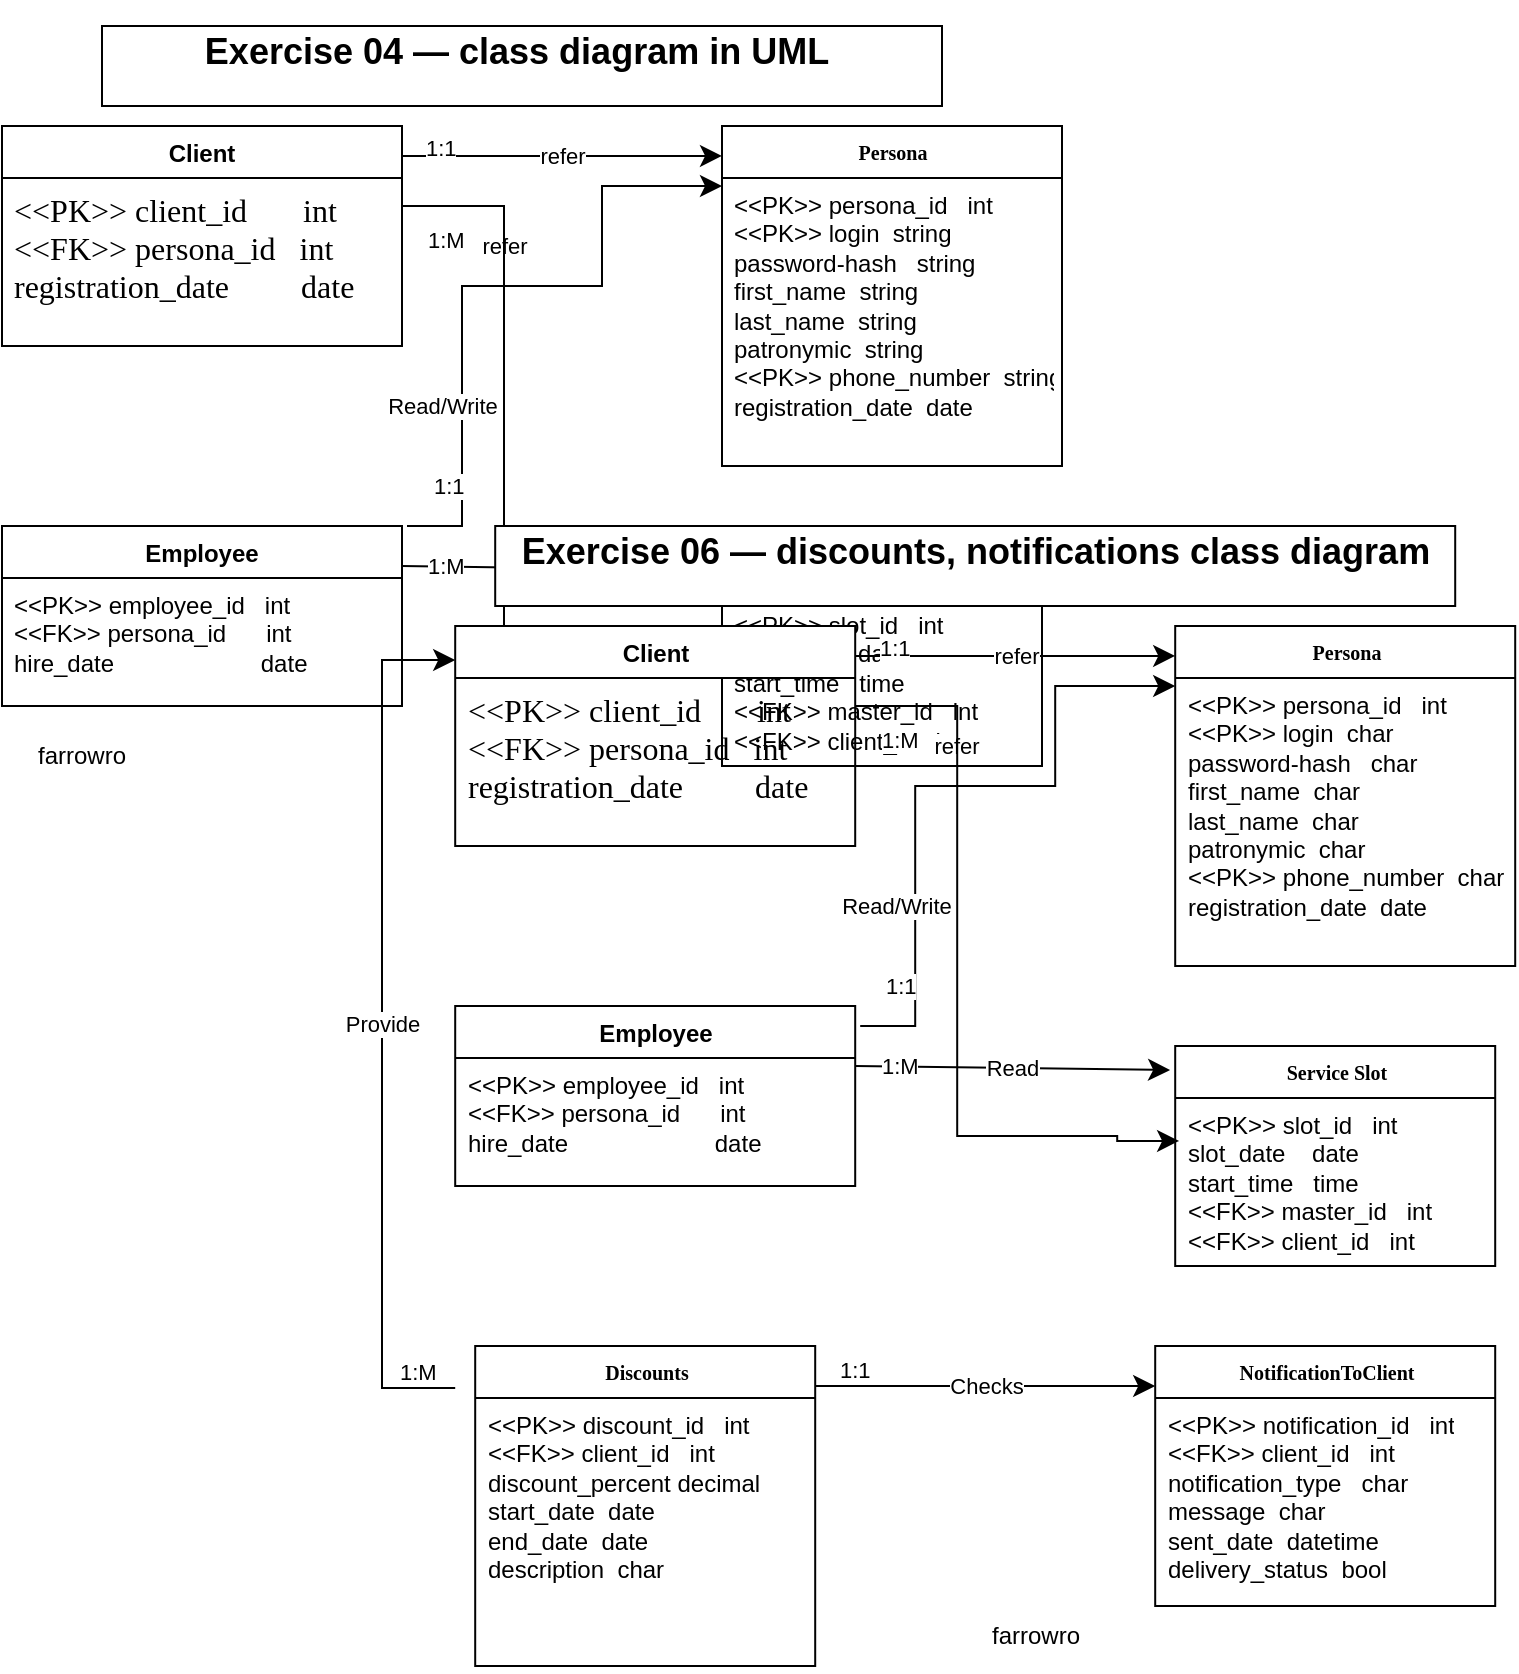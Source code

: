 <mxfile version="27.0.6">
  <diagram name="Page-1" id="c4acf3e9-155e-7222-9cf6-157b1a14988f">
    <mxGraphModel dx="669" dy="1576" grid="1" gridSize="10" guides="1" tooltips="1" connect="1" arrows="1" fold="1" page="1" pageScale="1" pageWidth="850" pageHeight="1100" background="none" math="0" shadow="0">
      <root>
        <mxCell id="0" />
        <mxCell id="1" parent="0" />
        <mxCell id="17acba5748e5396b-2" value="&lt;b&gt;Service Slot&lt;/b&gt;" style="swimlane;html=1;fontStyle=0;childLayout=stackLayout;horizontal=1;startSize=26;fillColor=none;horizontalStack=0;resizeParent=1;resizeLast=0;collapsible=1;marginBottom=0;swimlaneFillColor=#ffffff;rounded=0;shadow=0;comic=0;labelBackgroundColor=none;strokeWidth=1;fontFamily=Verdana;fontSize=10;align=center;" parent="1" vertex="1">
          <mxGeometry x="400" y="270" width="160" height="110" as="geometry" />
        </mxCell>
        <mxCell id="17acba5748e5396b-3" value="&amp;lt;&amp;lt;PK&amp;gt;&amp;gt; slot_id&amp;nbsp; &amp;nbsp;int&lt;div&gt;slot_date&amp;nbsp; &amp;nbsp; date&lt;/div&gt;&lt;div&gt;start_time&amp;nbsp; &amp;nbsp;time&lt;/div&gt;&lt;div&gt;&lt;span style=&quot;background-color: transparent; color: light-dark(rgb(0, 0, 0), rgb(255, 255, 255));&quot;&gt;&amp;lt;&amp;lt;FK&amp;gt;&amp;gt; master_id&lt;/span&gt;&lt;span style=&quot;background-color: transparent; color: light-dark(rgb(0, 0, 0), rgb(255, 255, 255));&quot;&gt;&amp;nbsp; &amp;nbsp;int&lt;/span&gt;&lt;/div&gt;&lt;div&gt;&lt;span style=&quot;background-color: transparent; color: light-dark(rgb(0, 0, 0), rgb(255, 255, 255));&quot;&gt;&amp;lt;&amp;lt;FK&amp;gt;&amp;gt; client_id&lt;/span&gt;&lt;span style=&quot;background-color: transparent; color: light-dark(rgb(0, 0, 0), rgb(255, 255, 255));&quot;&gt;&amp;nbsp; &amp;nbsp;int&lt;/span&gt;&lt;/div&gt;" style="text;html=1;strokeColor=none;fillColor=none;align=left;verticalAlign=top;spacingLeft=4;spacingRight=4;whiteSpace=wrap;overflow=hidden;rotatable=0;points=[[0,0.5],[1,0.5]];portConstraint=eastwest;" parent="17acba5748e5396b-2" vertex="1">
          <mxGeometry y="26" width="160" height="84" as="geometry" />
        </mxCell>
        <mxCell id="17acba5748e5396b-20" value="&lt;b&gt;Persona&lt;/b&gt;" style="swimlane;html=1;fontStyle=0;childLayout=stackLayout;horizontal=1;startSize=26;fillColor=none;horizontalStack=0;resizeParent=1;resizeLast=0;collapsible=1;marginBottom=0;swimlaneFillColor=#ffffff;rounded=0;shadow=0;comic=0;labelBackgroundColor=none;strokeWidth=1;fontFamily=Verdana;fontSize=10;align=center;" parent="1" vertex="1">
          <mxGeometry x="400" y="60" width="170" height="170" as="geometry" />
        </mxCell>
        <mxCell id="17acba5748e5396b-21" value="&amp;lt;&amp;lt;PK&amp;gt;&amp;gt; persona_id&amp;nbsp; &amp;nbsp;int&lt;br&gt;&lt;div&gt;&lt;span style=&quot;background-color: transparent; color: light-dark(rgb(0, 0, 0), rgb(255, 255, 255));&quot;&gt;&amp;lt;&amp;lt;PK&amp;gt;&amp;gt;&lt;/span&gt;&lt;span style=&quot;background-color: transparent; color: light-dark(rgb(0, 0, 0), rgb(255, 255, 255));&quot;&gt;&amp;nbsp;&lt;/span&gt;login&amp;nbsp;&amp;nbsp;&lt;span style=&quot;background-color: transparent; color: light-dark(rgb(0, 0, 0), rgb(255, 255, 255));&quot;&gt;string&lt;/span&gt;&lt;/div&gt;&lt;div&gt;password-hash&amp;nbsp; &amp;nbsp;string&lt;/div&gt;&lt;div&gt;first_name&amp;nbsp;&amp;nbsp;&lt;span style=&quot;background-color: transparent; color: light-dark(rgb(0, 0, 0), rgb(255, 255, 255));&quot;&gt;string&lt;/span&gt;&lt;/div&gt;&lt;div&gt;last_name&amp;nbsp;&amp;nbsp;&lt;span style=&quot;background-color: transparent; color: light-dark(rgb(0, 0, 0), rgb(255, 255, 255));&quot;&gt;string&lt;/span&gt;&lt;/div&gt;&lt;div&gt;patronymic&amp;nbsp;&amp;nbsp;&lt;span style=&quot;background-color: transparent; color: light-dark(rgb(0, 0, 0), rgb(255, 255, 255));&quot;&gt;string&lt;/span&gt;&lt;/div&gt;&lt;div&gt;&lt;span style=&quot;background-color: transparent; color: light-dark(rgb(0, 0, 0), rgb(255, 255, 255));&quot;&gt;&amp;lt;&amp;lt;PK&amp;gt;&amp;gt;&lt;/span&gt;&lt;span style=&quot;background-color: transparent; color: light-dark(rgb(0, 0, 0), rgb(255, 255, 255));&quot;&gt;&amp;nbsp;&lt;/span&gt;phone_number&amp;nbsp;&amp;nbsp;&lt;span style=&quot;background-color: transparent; color: light-dark(rgb(0, 0, 0), rgb(255, 255, 255));&quot;&gt;string&lt;/span&gt;&lt;/div&gt;&lt;div&gt;registration_date&amp;nbsp; date&lt;/div&gt;" style="text;html=1;strokeColor=none;fillColor=none;align=left;verticalAlign=top;spacingLeft=4;spacingRight=4;whiteSpace=wrap;overflow=hidden;rotatable=0;points=[[0,0.5],[1,0.5]];portConstraint=eastwest;" parent="17acba5748e5396b-20" vertex="1">
          <mxGeometry y="26" width="170" height="134" as="geometry" />
        </mxCell>
        <mxCell id="J_2fn5o_XUk90zV3YUNr-6" value="Client" style="swimlane;fontStyle=1;align=center;verticalAlign=top;childLayout=stackLayout;horizontal=1;startSize=26;horizontalStack=0;resizeParent=1;resizeParentMax=0;resizeLast=0;collapsible=1;marginBottom=0;whiteSpace=wrap;html=1;" parent="1" vertex="1">
          <mxGeometry x="40" y="60" width="200" height="110" as="geometry" />
        </mxCell>
        <mxCell id="J_2fn5o_XUk90zV3YUNr-7" value="&lt;span style=&quot;font-family: &amp;quot;Liberation Serif&amp;quot;, serif; font-size: 16px;&quot;&gt;&amp;lt;&amp;lt;PK&amp;gt;&amp;gt; client_id&amp;nbsp; &amp;nbsp; &amp;nbsp; &amp;nbsp;int&lt;/span&gt;&lt;div&gt;&lt;span style=&quot;font-family: &amp;quot;Liberation Serif&amp;quot;, serif; font-size: 16px;&quot;&gt;&amp;lt;&amp;lt;FK&amp;gt;&amp;gt; persona_id&amp;nbsp; &amp;nbsp;int&lt;/span&gt;&lt;/div&gt;&lt;div&gt;&lt;span style=&quot;font-family: &amp;quot;Liberation Serif&amp;quot;, serif; font-size: 16px;&quot;&gt;registration_date&amp;nbsp; &amp;nbsp; &amp;nbsp; &amp;nbsp; &amp;nbsp;date&lt;/span&gt;&lt;/div&gt;&lt;div&gt;&lt;br&gt;&lt;/div&gt;" style="text;strokeColor=none;fillColor=none;align=left;verticalAlign=top;spacingLeft=4;spacingRight=4;overflow=hidden;rotatable=0;points=[[0,0.5],[1,0.5]];portConstraint=eastwest;whiteSpace=wrap;html=1;" parent="J_2fn5o_XUk90zV3YUNr-6" vertex="1">
          <mxGeometry y="26" width="200" height="84" as="geometry" />
        </mxCell>
        <mxCell id="J_2fn5o_XUk90zV3YUNr-10" value="Employee" style="swimlane;fontStyle=1;align=center;verticalAlign=top;childLayout=stackLayout;horizontal=1;startSize=26;horizontalStack=0;resizeParent=1;resizeParentMax=0;resizeLast=0;collapsible=1;marginBottom=0;whiteSpace=wrap;html=1;" parent="1" vertex="1">
          <mxGeometry x="40" y="260" width="200" height="90" as="geometry" />
        </mxCell>
        <mxCell id="J_2fn5o_XUk90zV3YUNr-11" value="&lt;div&gt;&amp;lt;&amp;lt;PK&amp;gt;&amp;gt; employee_id&amp;nbsp; &amp;nbsp;int&lt;/div&gt;&lt;div&gt;&amp;lt;&amp;lt;FK&amp;gt;&amp;gt; persona_id&amp;nbsp; &amp;nbsp; &amp;nbsp; int&lt;/div&gt;&lt;div&gt;hire_date&amp;nbsp; &amp;nbsp; &amp;nbsp; &amp;nbsp; &amp;nbsp; &amp;nbsp; &amp;nbsp; &amp;nbsp; &amp;nbsp; &amp;nbsp; &amp;nbsp; date&lt;/div&gt;" style="text;strokeColor=none;fillColor=none;align=left;verticalAlign=top;spacingLeft=4;spacingRight=4;overflow=hidden;rotatable=0;points=[[0,0.5],[1,0.5]];portConstraint=eastwest;whiteSpace=wrap;html=1;" parent="J_2fn5o_XUk90zV3YUNr-10" vertex="1">
          <mxGeometry y="26" width="200" height="64" as="geometry" />
        </mxCell>
        <mxCell id="J_2fn5o_XUk90zV3YUNr-15" value="" style="endArrow=classic;html=1;rounded=0;fontSize=12;startSize=8;endSize=8;curved=1;exitX=1;exitY=0.136;exitDx=0;exitDy=0;exitPerimeter=0;entryX=0;entryY=0.088;entryDx=0;entryDy=0;entryPerimeter=0;" parent="1" source="J_2fn5o_XUk90zV3YUNr-6" target="17acba5748e5396b-20" edge="1">
          <mxGeometry relative="1" as="geometry">
            <mxPoint x="160" y="280" as="sourcePoint" />
            <mxPoint x="370" y="100" as="targetPoint" />
          </mxGeometry>
        </mxCell>
        <mxCell id="J_2fn5o_XUk90zV3YUNr-16" value="refer" style="edgeLabel;resizable=0;html=1;;align=center;verticalAlign=middle;" parent="J_2fn5o_XUk90zV3YUNr-15" connectable="0" vertex="1">
          <mxGeometry relative="1" as="geometry" />
        </mxCell>
        <mxCell id="J_2fn5o_XUk90zV3YUNr-17" value="1:1" style="edgeLabel;resizable=0;html=1;;align=left;verticalAlign=bottom;" parent="J_2fn5o_XUk90zV3YUNr-15" connectable="0" vertex="1">
          <mxGeometry x="-1" relative="1" as="geometry">
            <mxPoint x="10" y="5" as="offset" />
          </mxGeometry>
        </mxCell>
        <mxCell id="J_2fn5o_XUk90zV3YUNr-18" value="" style="endArrow=classic;html=1;rounded=0;fontSize=12;startSize=8;endSize=8;exitX=0.995;exitY=0.133;exitDx=0;exitDy=0;exitPerimeter=0;entryX=0;entryY=0.03;entryDx=0;entryDy=0;entryPerimeter=0;edgeStyle=orthogonalEdgeStyle;" parent="1" target="17acba5748e5396b-21" edge="1">
          <mxGeometry relative="1" as="geometry">
            <mxPoint x="242.5" y="260" as="sourcePoint" />
            <mxPoint x="399.5" y="71.49" as="targetPoint" />
            <Array as="points">
              <mxPoint x="270" y="260" />
              <mxPoint x="270" y="140" />
              <mxPoint x="340" y="140" />
              <mxPoint x="340" y="90" />
            </Array>
          </mxGeometry>
        </mxCell>
        <mxCell id="J_2fn5o_XUk90zV3YUNr-19" value="refer" style="edgeLabel;resizable=0;html=1;;align=center;verticalAlign=middle;" parent="J_2fn5o_XUk90zV3YUNr-18" connectable="0" vertex="1">
          <mxGeometry relative="1" as="geometry">
            <mxPoint x="4" y="-20" as="offset" />
          </mxGeometry>
        </mxCell>
        <mxCell id="J_2fn5o_XUk90zV3YUNr-20" value="1:1" style="edgeLabel;resizable=0;html=1;;align=left;verticalAlign=bottom;" parent="J_2fn5o_XUk90zV3YUNr-18" connectable="0" vertex="1">
          <mxGeometry x="-1" relative="1" as="geometry">
            <mxPoint x="11" y="-12" as="offset" />
          </mxGeometry>
        </mxCell>
        <mxCell id="J_2fn5o_XUk90zV3YUNr-21" value="" style="endArrow=classic;html=1;rounded=0;fontSize=12;startSize=8;endSize=8;curved=1;exitX=1;exitY=0.25;exitDx=0;exitDy=0;entryX=-0.016;entryY=0.132;entryDx=0;entryDy=0;entryPerimeter=0;" parent="1" edge="1">
          <mxGeometry relative="1" as="geometry">
            <mxPoint x="240" y="280" as="sourcePoint" />
            <mxPoint x="397.44" y="282.02" as="targetPoint" />
          </mxGeometry>
        </mxCell>
        <mxCell id="J_2fn5o_XUk90zV3YUNr-22" value="Read" style="edgeLabel;resizable=0;html=1;;align=center;verticalAlign=middle;" parent="J_2fn5o_XUk90zV3YUNr-21" connectable="0" vertex="1">
          <mxGeometry relative="1" as="geometry" />
        </mxCell>
        <mxCell id="J_2fn5o_XUk90zV3YUNr-23" value="1:M" style="edgeLabel;resizable=0;html=1;;align=left;verticalAlign=bottom;" parent="J_2fn5o_XUk90zV3YUNr-21" connectable="0" vertex="1">
          <mxGeometry x="-1" relative="1" as="geometry">
            <mxPoint x="11" y="8" as="offset" />
          </mxGeometry>
        </mxCell>
        <mxCell id="J_2fn5o_XUk90zV3YUNr-25" value="" style="endArrow=classic;html=1;rounded=0;fontSize=12;startSize=8;endSize=8;exitX=0.995;exitY=-0.012;exitDx=0;exitDy=0;exitPerimeter=0;entryX=0.006;entryY=0.077;entryDx=0;entryDy=0;entryPerimeter=0;edgeStyle=orthogonalEdgeStyle;" parent="1" edge="1">
          <mxGeometry relative="1" as="geometry">
            <mxPoint x="240" y="100.002" as="sourcePoint" />
            <mxPoint x="401.96" y="317.478" as="targetPoint" />
            <Array as="points">
              <mxPoint x="291" y="100.01" />
              <mxPoint x="291" y="315.01" />
              <mxPoint x="371" y="315.01" />
              <mxPoint x="371" y="318.01" />
            </Array>
          </mxGeometry>
        </mxCell>
        <mxCell id="J_2fn5o_XUk90zV3YUNr-26" value="Read/Write" style="edgeLabel;resizable=0;html=1;;align=center;verticalAlign=middle;" parent="J_2fn5o_XUk90zV3YUNr-25" connectable="0" vertex="1">
          <mxGeometry relative="1" as="geometry">
            <mxPoint x="-31" y="-39" as="offset" />
          </mxGeometry>
        </mxCell>
        <mxCell id="J_2fn5o_XUk90zV3YUNr-27" value="1:M" style="edgeLabel;resizable=0;html=1;;align=left;verticalAlign=bottom;" parent="J_2fn5o_XUk90zV3YUNr-25" connectable="0" vertex="1">
          <mxGeometry x="-1" relative="1" as="geometry">
            <mxPoint x="11" y="25" as="offset" />
          </mxGeometry>
        </mxCell>
        <mxCell id="J_2fn5o_XUk90zV3YUNr-30" value="&lt;h2 style=&quot;orphans: 2; widows: 2; page-break-after: avoid&quot; align=&quot;left&quot; class=&quot;western&quot;&gt;Exerc&lt;font color=&quot;#000000&quot;&gt;&lt;span lang=&quot;en-US&quot;&gt;ise 04 — class diagram in UML&amp;nbsp;&lt;/span&gt;&lt;/font&gt;&lt;/h2&gt;&lt;div&gt;&lt;br/&gt;&lt;/div&gt;" style="rounded=0;whiteSpace=wrap;html=1;" parent="1" vertex="1">
          <mxGeometry x="90" y="10" width="420" height="40" as="geometry" />
        </mxCell>
        <mxCell id="J_2fn5o_XUk90zV3YUNr-32" value="farrowro" style="text;html=1;align=center;verticalAlign=middle;whiteSpace=wrap;rounded=0;" parent="1" vertex="1">
          <mxGeometry x="50" y="360" width="60" height="30" as="geometry" />
        </mxCell>
        <mxCell id="gP-NKPYyrn8hdiK036k7-1" value="&lt;b&gt;Service Slot&lt;/b&gt;" style="swimlane;html=1;fontStyle=0;childLayout=stackLayout;horizontal=1;startSize=26;fillColor=none;horizontalStack=0;resizeParent=1;resizeLast=0;collapsible=1;marginBottom=0;swimlaneFillColor=#ffffff;rounded=0;shadow=0;comic=0;labelBackgroundColor=none;strokeWidth=1;fontFamily=Verdana;fontSize=10;align=center;" vertex="1" parent="1">
          <mxGeometry x="626.6" y="520" width="160" height="110" as="geometry" />
        </mxCell>
        <mxCell id="gP-NKPYyrn8hdiK036k7-2" value="&amp;lt;&amp;lt;PK&amp;gt;&amp;gt; slot_id&amp;nbsp; &amp;nbsp;int&lt;div&gt;slot_date&amp;nbsp; &amp;nbsp; date&lt;/div&gt;&lt;div&gt;start_time&amp;nbsp; &amp;nbsp;time&lt;/div&gt;&lt;div&gt;&lt;span style=&quot;background-color: transparent; color: light-dark(rgb(0, 0, 0), rgb(255, 255, 255));&quot;&gt;&amp;lt;&amp;lt;FK&amp;gt;&amp;gt; master_id&lt;/span&gt;&lt;span style=&quot;background-color: transparent; color: light-dark(rgb(0, 0, 0), rgb(255, 255, 255));&quot;&gt;&amp;nbsp; &amp;nbsp;int&lt;/span&gt;&lt;/div&gt;&lt;div&gt;&lt;span style=&quot;background-color: transparent; color: light-dark(rgb(0, 0, 0), rgb(255, 255, 255));&quot;&gt;&amp;lt;&amp;lt;FK&amp;gt;&amp;gt; client_id&lt;/span&gt;&lt;span style=&quot;background-color: transparent; color: light-dark(rgb(0, 0, 0), rgb(255, 255, 255));&quot;&gt;&amp;nbsp; &amp;nbsp;int&lt;/span&gt;&lt;/div&gt;" style="text;html=1;strokeColor=none;fillColor=none;align=left;verticalAlign=top;spacingLeft=4;spacingRight=4;whiteSpace=wrap;overflow=hidden;rotatable=0;points=[[0,0.5],[1,0.5]];portConstraint=eastwest;" vertex="1" parent="gP-NKPYyrn8hdiK036k7-1">
          <mxGeometry y="26" width="160" height="84" as="geometry" />
        </mxCell>
        <mxCell id="gP-NKPYyrn8hdiK036k7-3" value="&lt;b&gt;Persona&lt;/b&gt;" style="swimlane;html=1;fontStyle=0;childLayout=stackLayout;horizontal=1;startSize=26;fillColor=none;horizontalStack=0;resizeParent=1;resizeLast=0;collapsible=1;marginBottom=0;swimlaneFillColor=#ffffff;rounded=0;shadow=0;comic=0;labelBackgroundColor=none;strokeWidth=1;fontFamily=Verdana;fontSize=10;align=center;" vertex="1" parent="1">
          <mxGeometry x="626.6" y="310" width="170" height="170" as="geometry" />
        </mxCell>
        <mxCell id="gP-NKPYyrn8hdiK036k7-4" value="&amp;lt;&amp;lt;PK&amp;gt;&amp;gt; persona_id&amp;nbsp; &amp;nbsp;int&lt;br&gt;&lt;div&gt;&lt;span style=&quot;background-color: transparent; color: light-dark(rgb(0, 0, 0), rgb(255, 255, 255));&quot;&gt;&amp;lt;&amp;lt;PK&amp;gt;&amp;gt;&lt;/span&gt;&lt;span style=&quot;background-color: transparent; color: light-dark(rgb(0, 0, 0), rgb(255, 255, 255));&quot;&gt;&amp;nbsp;&lt;/span&gt;login&amp;nbsp; char&lt;/div&gt;&lt;div&gt;password-hash&amp;nbsp; &amp;nbsp;char&lt;/div&gt;&lt;div&gt;first_name&amp;nbsp; char&lt;/div&gt;&lt;div&gt;last_name&amp;nbsp; char&lt;/div&gt;&lt;div&gt;patronymic&amp;nbsp; char&lt;/div&gt;&lt;div&gt;&lt;span style=&quot;background-color: transparent; color: light-dark(rgb(0, 0, 0), rgb(255, 255, 255));&quot;&gt;&amp;lt;&amp;lt;PK&amp;gt;&amp;gt;&lt;/span&gt;&lt;span style=&quot;background-color: transparent; color: light-dark(rgb(0, 0, 0), rgb(255, 255, 255));&quot;&gt;&amp;nbsp;&lt;/span&gt;phone_number&amp;nbsp; char&lt;/div&gt;&lt;div&gt;registration_date&amp;nbsp; date&lt;/div&gt;" style="text;html=1;strokeColor=none;fillColor=none;align=left;verticalAlign=top;spacingLeft=4;spacingRight=4;whiteSpace=wrap;overflow=hidden;rotatable=0;points=[[0,0.5],[1,0.5]];portConstraint=eastwest;" vertex="1" parent="gP-NKPYyrn8hdiK036k7-3">
          <mxGeometry y="26" width="170" height="134" as="geometry" />
        </mxCell>
        <mxCell id="gP-NKPYyrn8hdiK036k7-5" value="Client" style="swimlane;fontStyle=1;align=center;verticalAlign=top;childLayout=stackLayout;horizontal=1;startSize=26;horizontalStack=0;resizeParent=1;resizeParentMax=0;resizeLast=0;collapsible=1;marginBottom=0;whiteSpace=wrap;html=1;" vertex="1" parent="1">
          <mxGeometry x="266.6" y="310" width="200" height="110" as="geometry" />
        </mxCell>
        <mxCell id="gP-NKPYyrn8hdiK036k7-6" value="&lt;span style=&quot;font-family: &amp;quot;Liberation Serif&amp;quot;, serif; font-size: 16px;&quot;&gt;&amp;lt;&amp;lt;PK&amp;gt;&amp;gt; client_id&amp;nbsp; &amp;nbsp; &amp;nbsp; &amp;nbsp;int&lt;/span&gt;&lt;div&gt;&lt;span style=&quot;font-family: &amp;quot;Liberation Serif&amp;quot;, serif; font-size: 16px;&quot;&gt;&amp;lt;&amp;lt;FK&amp;gt;&amp;gt; persona_id&amp;nbsp; &amp;nbsp;int&lt;/span&gt;&lt;/div&gt;&lt;div&gt;&lt;span style=&quot;font-family: &amp;quot;Liberation Serif&amp;quot;, serif; font-size: 16px;&quot;&gt;registration_date&amp;nbsp; &amp;nbsp; &amp;nbsp; &amp;nbsp; &amp;nbsp;date&lt;/span&gt;&lt;/div&gt;&lt;div&gt;&lt;br&gt;&lt;/div&gt;" style="text;strokeColor=none;fillColor=none;align=left;verticalAlign=top;spacingLeft=4;spacingRight=4;overflow=hidden;rotatable=0;points=[[0,0.5],[1,0.5]];portConstraint=eastwest;whiteSpace=wrap;html=1;" vertex="1" parent="gP-NKPYyrn8hdiK036k7-5">
          <mxGeometry y="26" width="200" height="84" as="geometry" />
        </mxCell>
        <mxCell id="gP-NKPYyrn8hdiK036k7-7" value="Employee" style="swimlane;fontStyle=1;align=center;verticalAlign=top;childLayout=stackLayout;horizontal=1;startSize=26;horizontalStack=0;resizeParent=1;resizeParentMax=0;resizeLast=0;collapsible=1;marginBottom=0;whiteSpace=wrap;html=1;" vertex="1" parent="1">
          <mxGeometry x="266.6" y="500" width="200" height="90" as="geometry" />
        </mxCell>
        <mxCell id="gP-NKPYyrn8hdiK036k7-8" value="&lt;div&gt;&amp;lt;&amp;lt;PK&amp;gt;&amp;gt; employee_id&amp;nbsp; &amp;nbsp;int&lt;/div&gt;&lt;div&gt;&amp;lt;&amp;lt;FK&amp;gt;&amp;gt; persona_id&amp;nbsp; &amp;nbsp; &amp;nbsp; int&lt;/div&gt;&lt;div&gt;hire_date&amp;nbsp; &amp;nbsp; &amp;nbsp; &amp;nbsp; &amp;nbsp; &amp;nbsp; &amp;nbsp; &amp;nbsp; &amp;nbsp; &amp;nbsp; &amp;nbsp; date&lt;/div&gt;" style="text;strokeColor=none;fillColor=none;align=left;verticalAlign=top;spacingLeft=4;spacingRight=4;overflow=hidden;rotatable=0;points=[[0,0.5],[1,0.5]];portConstraint=eastwest;whiteSpace=wrap;html=1;" vertex="1" parent="gP-NKPYyrn8hdiK036k7-7">
          <mxGeometry y="26" width="200" height="64" as="geometry" />
        </mxCell>
        <mxCell id="gP-NKPYyrn8hdiK036k7-9" value="" style="endArrow=classic;html=1;rounded=0;fontSize=12;startSize=8;endSize=8;curved=1;exitX=1;exitY=0.136;exitDx=0;exitDy=0;exitPerimeter=0;entryX=0;entryY=0.088;entryDx=0;entryDy=0;entryPerimeter=0;" edge="1" parent="1" source="gP-NKPYyrn8hdiK036k7-5" target="gP-NKPYyrn8hdiK036k7-3">
          <mxGeometry relative="1" as="geometry">
            <mxPoint x="386.6" y="530" as="sourcePoint" />
            <mxPoint x="596.6" y="350" as="targetPoint" />
          </mxGeometry>
        </mxCell>
        <mxCell id="gP-NKPYyrn8hdiK036k7-10" value="refer" style="edgeLabel;resizable=0;html=1;;align=center;verticalAlign=middle;" connectable="0" vertex="1" parent="gP-NKPYyrn8hdiK036k7-9">
          <mxGeometry relative="1" as="geometry" />
        </mxCell>
        <mxCell id="gP-NKPYyrn8hdiK036k7-11" value="1:1" style="edgeLabel;resizable=0;html=1;;align=left;verticalAlign=bottom;" connectable="0" vertex="1" parent="gP-NKPYyrn8hdiK036k7-9">
          <mxGeometry x="-1" relative="1" as="geometry">
            <mxPoint x="10" y="5" as="offset" />
          </mxGeometry>
        </mxCell>
        <mxCell id="gP-NKPYyrn8hdiK036k7-12" value="" style="endArrow=classic;html=1;rounded=0;fontSize=12;startSize=8;endSize=8;exitX=0.995;exitY=0.133;exitDx=0;exitDy=0;exitPerimeter=0;entryX=0;entryY=0.03;entryDx=0;entryDy=0;entryPerimeter=0;edgeStyle=orthogonalEdgeStyle;" edge="1" parent="1" target="gP-NKPYyrn8hdiK036k7-4">
          <mxGeometry relative="1" as="geometry">
            <mxPoint x="469.1" y="510" as="sourcePoint" />
            <mxPoint x="626.1" y="321.49" as="targetPoint" />
            <Array as="points">
              <mxPoint x="496.6" y="510" />
              <mxPoint x="496.6" y="390" />
              <mxPoint x="566.6" y="390" />
              <mxPoint x="566.6" y="340" />
            </Array>
          </mxGeometry>
        </mxCell>
        <mxCell id="gP-NKPYyrn8hdiK036k7-13" value="refer" style="edgeLabel;resizable=0;html=1;;align=center;verticalAlign=middle;" connectable="0" vertex="1" parent="gP-NKPYyrn8hdiK036k7-12">
          <mxGeometry relative="1" as="geometry">
            <mxPoint x="4" y="-20" as="offset" />
          </mxGeometry>
        </mxCell>
        <mxCell id="gP-NKPYyrn8hdiK036k7-14" value="1:1" style="edgeLabel;resizable=0;html=1;;align=left;verticalAlign=bottom;" connectable="0" vertex="1" parent="gP-NKPYyrn8hdiK036k7-12">
          <mxGeometry x="-1" relative="1" as="geometry">
            <mxPoint x="11" y="-12" as="offset" />
          </mxGeometry>
        </mxCell>
        <mxCell id="gP-NKPYyrn8hdiK036k7-15" value="" style="endArrow=classic;html=1;rounded=0;fontSize=12;startSize=8;endSize=8;curved=1;exitX=1;exitY=0.25;exitDx=0;exitDy=0;entryX=-0.016;entryY=0.132;entryDx=0;entryDy=0;entryPerimeter=0;" edge="1" parent="1">
          <mxGeometry relative="1" as="geometry">
            <mxPoint x="466.6" y="530" as="sourcePoint" />
            <mxPoint x="624.04" y="532.02" as="targetPoint" />
          </mxGeometry>
        </mxCell>
        <mxCell id="gP-NKPYyrn8hdiK036k7-16" value="Read" style="edgeLabel;resizable=0;html=1;;align=center;verticalAlign=middle;" connectable="0" vertex="1" parent="gP-NKPYyrn8hdiK036k7-15">
          <mxGeometry relative="1" as="geometry" />
        </mxCell>
        <mxCell id="gP-NKPYyrn8hdiK036k7-17" value="1:M" style="edgeLabel;resizable=0;html=1;;align=left;verticalAlign=bottom;" connectable="0" vertex="1" parent="gP-NKPYyrn8hdiK036k7-15">
          <mxGeometry x="-1" relative="1" as="geometry">
            <mxPoint x="11" y="8" as="offset" />
          </mxGeometry>
        </mxCell>
        <mxCell id="gP-NKPYyrn8hdiK036k7-18" value="" style="endArrow=classic;html=1;rounded=0;fontSize=12;startSize=8;endSize=8;exitX=0.995;exitY=-0.012;exitDx=0;exitDy=0;exitPerimeter=0;entryX=0.006;entryY=0.077;entryDx=0;entryDy=0;entryPerimeter=0;edgeStyle=orthogonalEdgeStyle;" edge="1" parent="1">
          <mxGeometry relative="1" as="geometry">
            <mxPoint x="466.6" y="350.002" as="sourcePoint" />
            <mxPoint x="628.56" y="567.478" as="targetPoint" />
            <Array as="points">
              <mxPoint x="517.6" y="350.01" />
              <mxPoint x="517.6" y="565.01" />
              <mxPoint x="597.6" y="565.01" />
              <mxPoint x="597.6" y="568.01" />
            </Array>
          </mxGeometry>
        </mxCell>
        <mxCell id="gP-NKPYyrn8hdiK036k7-19" value="Read/Write" style="edgeLabel;resizable=0;html=1;;align=center;verticalAlign=middle;" connectable="0" vertex="1" parent="gP-NKPYyrn8hdiK036k7-18">
          <mxGeometry relative="1" as="geometry">
            <mxPoint x="-31" y="-39" as="offset" />
          </mxGeometry>
        </mxCell>
        <mxCell id="gP-NKPYyrn8hdiK036k7-20" value="1:M" style="edgeLabel;resizable=0;html=1;;align=left;verticalAlign=bottom;" connectable="0" vertex="1" parent="gP-NKPYyrn8hdiK036k7-18">
          <mxGeometry x="-1" relative="1" as="geometry">
            <mxPoint x="11" y="25" as="offset" />
          </mxGeometry>
        </mxCell>
        <mxCell id="gP-NKPYyrn8hdiK036k7-21" value="&lt;h2 style=&quot;orphans: 2; widows: 2; page-break-after: avoid&quot; align=&quot;left&quot; class=&quot;western&quot;&gt;Exerc&lt;font color=&quot;#000000&quot;&gt;&lt;span lang=&quot;en-US&quot;&gt;ise 06 — discounts, notifications class diagram&lt;/span&gt;&lt;/font&gt;&lt;/h2&gt;&lt;div&gt;&lt;br&gt;&lt;/div&gt;" style="rounded=0;whiteSpace=wrap;html=1;" vertex="1" parent="1">
          <mxGeometry x="286.6" y="260" width="480" height="40" as="geometry" />
        </mxCell>
        <mxCell id="gP-NKPYyrn8hdiK036k7-22" value="farrowro" style="text;html=1;align=center;verticalAlign=middle;whiteSpace=wrap;rounded=0;" vertex="1" parent="1">
          <mxGeometry x="526.6" y="800" width="60" height="30" as="geometry" />
        </mxCell>
        <mxCell id="gP-NKPYyrn8hdiK036k7-23" value="&lt;b&gt;Discounts&lt;/b&gt;" style="swimlane;html=1;fontStyle=0;childLayout=stackLayout;horizontal=1;startSize=26;fillColor=none;horizontalStack=0;resizeParent=1;resizeLast=0;collapsible=1;marginBottom=0;swimlaneFillColor=#ffffff;rounded=0;shadow=0;comic=0;labelBackgroundColor=none;strokeWidth=1;fontFamily=Verdana;fontSize=10;align=center;" vertex="1" parent="1">
          <mxGeometry x="276.6" y="670" width="170" height="160" as="geometry" />
        </mxCell>
        <mxCell id="gP-NKPYyrn8hdiK036k7-24" value="&amp;lt;&amp;lt;PK&amp;gt;&amp;gt; discount_id&amp;nbsp; &amp;nbsp;int&lt;br&gt;&lt;div&gt;&lt;span style=&quot;background-color: transparent; color: light-dark(rgb(0, 0, 0), rgb(255, 255, 255));&quot;&gt;&amp;lt;&amp;lt;FK&amp;gt;&amp;gt;&lt;/span&gt;&lt;span style=&quot;background-color: transparent; color: light-dark(rgb(0, 0, 0), rgb(255, 255, 255));&quot;&gt;&amp;nbsp;&lt;/span&gt;client_id&amp;nbsp; &amp;nbsp;int&lt;/div&gt;&lt;div&gt;discount_percent decimal&lt;/div&gt;&lt;div&gt;start_date&amp;nbsp; date&lt;br&gt;&lt;/div&gt;&lt;div&gt;end_date&amp;nbsp; date&lt;br&gt;&lt;/div&gt;&lt;div&gt;description&amp;nbsp; char&lt;/div&gt;" style="text;html=1;strokeColor=none;fillColor=none;align=left;verticalAlign=top;spacingLeft=4;spacingRight=4;whiteSpace=wrap;overflow=hidden;rotatable=0;points=[[0,0.5],[1,0.5]];portConstraint=eastwest;" vertex="1" parent="gP-NKPYyrn8hdiK036k7-23">
          <mxGeometry y="26" width="170" height="134" as="geometry" />
        </mxCell>
        <mxCell id="gP-NKPYyrn8hdiK036k7-25" value="&lt;b&gt;NotificationToClient&lt;/b&gt;" style="swimlane;html=1;fontStyle=0;childLayout=stackLayout;horizontal=1;startSize=26;fillColor=none;horizontalStack=0;resizeParent=1;resizeLast=0;collapsible=1;marginBottom=0;swimlaneFillColor=#ffffff;rounded=0;shadow=0;comic=0;labelBackgroundColor=none;strokeWidth=1;fontFamily=Verdana;fontSize=10;align=center;" vertex="1" parent="1">
          <mxGeometry x="616.6" y="670" width="170" height="130" as="geometry" />
        </mxCell>
        <mxCell id="gP-NKPYyrn8hdiK036k7-26" value="&amp;lt;&amp;lt;PK&amp;gt;&amp;gt; notification_id&amp;nbsp; &amp;nbsp;int&lt;br&gt;&lt;div&gt;&lt;span style=&quot;color: light-dark(rgb(0, 0, 0), rgb(255, 255, 255)); background-color: transparent;&quot;&gt;&amp;lt;&amp;lt;FK&amp;gt;&amp;gt;&lt;/span&gt;&lt;span style=&quot;color: light-dark(rgb(0, 0, 0), rgb(255, 255, 255)); background-color: transparent;&quot;&gt;&amp;nbsp;&lt;/span&gt;client_id&amp;nbsp; &amp;nbsp;int&lt;br&gt;&lt;/div&gt;&lt;div&gt;notification_type&amp;nbsp; &amp;nbsp;char&lt;/div&gt;&lt;div&gt;message&amp;nbsp; char&lt;/div&gt;&lt;div&gt;sent_date&amp;nbsp; datetime&lt;/div&gt;&lt;div&gt;delivery_status&amp;nbsp; bool&lt;/div&gt;" style="text;html=1;strokeColor=none;fillColor=none;align=left;verticalAlign=top;spacingLeft=4;spacingRight=4;whiteSpace=wrap;overflow=hidden;rotatable=0;points=[[0,0.5],[1,0.5]];portConstraint=eastwest;" vertex="1" parent="gP-NKPYyrn8hdiK036k7-25">
          <mxGeometry y="26" width="170" height="104" as="geometry" />
        </mxCell>
        <mxCell id="gP-NKPYyrn8hdiK036k7-27" value="" style="endArrow=classic;html=1;rounded=0;fontSize=12;startSize=8;endSize=8;edgeStyle=orthogonalEdgeStyle;" edge="1" parent="1">
          <mxGeometry relative="1" as="geometry">
            <mxPoint x="266.6" y="691" as="sourcePoint" />
            <mxPoint x="266.6" y="327" as="targetPoint" />
            <Array as="points">
              <mxPoint x="230" y="691" />
              <mxPoint x="230" y="327" />
            </Array>
          </mxGeometry>
        </mxCell>
        <mxCell id="gP-NKPYyrn8hdiK036k7-28" value="Provide" style="edgeLabel;resizable=0;html=1;;align=center;verticalAlign=middle;" connectable="0" vertex="1" parent="gP-NKPYyrn8hdiK036k7-27">
          <mxGeometry relative="1" as="geometry" />
        </mxCell>
        <mxCell id="gP-NKPYyrn8hdiK036k7-29" value="1:M" style="edgeLabel;resizable=0;html=1;;align=left;verticalAlign=bottom;" connectable="0" vertex="1" parent="gP-NKPYyrn8hdiK036k7-27">
          <mxGeometry x="-1" relative="1" as="geometry">
            <mxPoint x="-30" as="offset" />
          </mxGeometry>
        </mxCell>
        <mxCell id="gP-NKPYyrn8hdiK036k7-30" value="" style="endArrow=classic;html=1;rounded=0;fontSize=12;startSize=8;endSize=8;curved=1;" edge="1" parent="1">
          <mxGeometry relative="1" as="geometry">
            <mxPoint x="446.6" y="690" as="sourcePoint" />
            <mxPoint x="616.6" y="690" as="targetPoint" />
          </mxGeometry>
        </mxCell>
        <mxCell id="gP-NKPYyrn8hdiK036k7-31" value="Checks" style="edgeLabel;resizable=0;html=1;;align=center;verticalAlign=middle;" connectable="0" vertex="1" parent="gP-NKPYyrn8hdiK036k7-30">
          <mxGeometry relative="1" as="geometry" />
        </mxCell>
        <mxCell id="gP-NKPYyrn8hdiK036k7-32" value="1:1" style="edgeLabel;resizable=0;html=1;;align=left;verticalAlign=bottom;" connectable="0" vertex="1" parent="gP-NKPYyrn8hdiK036k7-30">
          <mxGeometry x="-1" relative="1" as="geometry">
            <mxPoint x="10" as="offset" />
          </mxGeometry>
        </mxCell>
      </root>
    </mxGraphModel>
  </diagram>
</mxfile>
